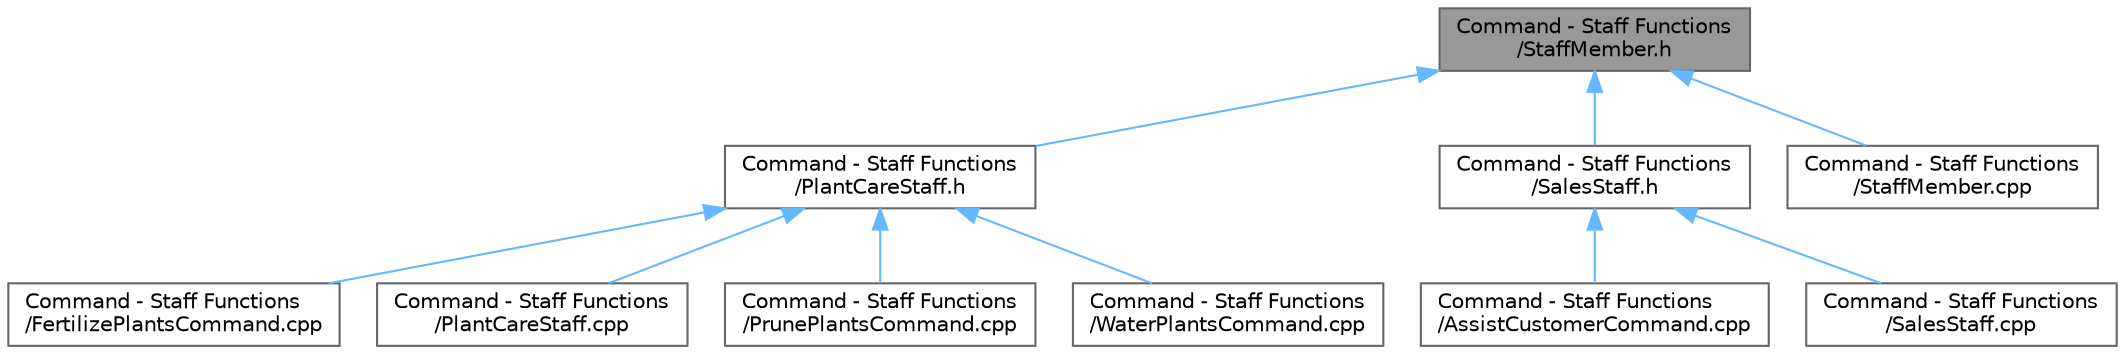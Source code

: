 digraph "Command - Staff Functions/StaffMember.h"
{
 // INTERACTIVE_SVG=YES
 // LATEX_PDF_SIZE
  bgcolor="transparent";
  edge [fontname=Helvetica,fontsize=10,labelfontname=Helvetica,labelfontsize=10];
  node [fontname=Helvetica,fontsize=10,shape=box,height=0.2,width=0.4];
  Node1 [id="Node000001",label="Command - Staff Functions\l/StaffMember.h",height=0.2,width=0.4,color="gray40", fillcolor="grey60", style="filled", fontcolor="black",tooltip="Abstract base class for staff members (Receiver in Command pattern)"];
  Node1 -> Node2 [id="edge1_Node000001_Node000002",dir="back",color="steelblue1",style="solid",tooltip=" "];
  Node2 [id="Node000002",label="Command - Staff Functions\l/PlantCareStaff.h",height=0.2,width=0.4,color="grey40", fillcolor="white", style="filled",URL="$_plant_care_staff_8h.html",tooltip="Concrete Receiver for plant care operations."];
  Node2 -> Node3 [id="edge2_Node000002_Node000003",dir="back",color="steelblue1",style="solid",tooltip=" "];
  Node3 [id="Node000003",label="Command - Staff Functions\l/FertilizePlantsCommand.cpp",height=0.2,width=0.4,color="grey40", fillcolor="white", style="filled",URL="$_fertilize_plants_command_8cpp.html",tooltip=" "];
  Node2 -> Node4 [id="edge3_Node000002_Node000004",dir="back",color="steelblue1",style="solid",tooltip=" "];
  Node4 [id="Node000004",label="Command - Staff Functions\l/PlantCareStaff.cpp",height=0.2,width=0.4,color="grey40", fillcolor="white", style="filled",URL="$_plant_care_staff_8cpp.html",tooltip=" "];
  Node2 -> Node5 [id="edge4_Node000002_Node000005",dir="back",color="steelblue1",style="solid",tooltip=" "];
  Node5 [id="Node000005",label="Command - Staff Functions\l/PrunePlantsCommand.cpp",height=0.2,width=0.4,color="grey40", fillcolor="white", style="filled",URL="$_prune_plants_command_8cpp.html",tooltip=" "];
  Node2 -> Node6 [id="edge5_Node000002_Node000006",dir="back",color="steelblue1",style="solid",tooltip=" "];
  Node6 [id="Node000006",label="Command - Staff Functions\l/WaterPlantsCommand.cpp",height=0.2,width=0.4,color="grey40", fillcolor="white", style="filled",URL="$_water_plants_command_8cpp.html",tooltip=" "];
  Node1 -> Node7 [id="edge6_Node000001_Node000007",dir="back",color="steelblue1",style="solid",tooltip=" "];
  Node7 [id="Node000007",label="Command - Staff Functions\l/SalesStaff.h",height=0.2,width=0.4,color="grey40", fillcolor="white", style="filled",URL="$_sales_staff_8h.html",tooltip="Concrete Receiver for customer service operations."];
  Node7 -> Node8 [id="edge7_Node000007_Node000008",dir="back",color="steelblue1",style="solid",tooltip=" "];
  Node8 [id="Node000008",label="Command - Staff Functions\l/AssistCustomerCommand.cpp",height=0.2,width=0.4,color="grey40", fillcolor="white", style="filled",URL="$_assist_customer_command_8cpp.html",tooltip=" "];
  Node7 -> Node9 [id="edge8_Node000007_Node000009",dir="back",color="steelblue1",style="solid",tooltip=" "];
  Node9 [id="Node000009",label="Command - Staff Functions\l/SalesStaff.cpp",height=0.2,width=0.4,color="grey40", fillcolor="white", style="filled",URL="$_sales_staff_8cpp.html",tooltip=" "];
  Node1 -> Node10 [id="edge9_Node000001_Node000010",dir="back",color="steelblue1",style="solid",tooltip=" "];
  Node10 [id="Node000010",label="Command - Staff Functions\l/StaffMember.cpp",height=0.2,width=0.4,color="grey40", fillcolor="white", style="filled",URL="$_staff_member_8cpp.html",tooltip=" "];
}
